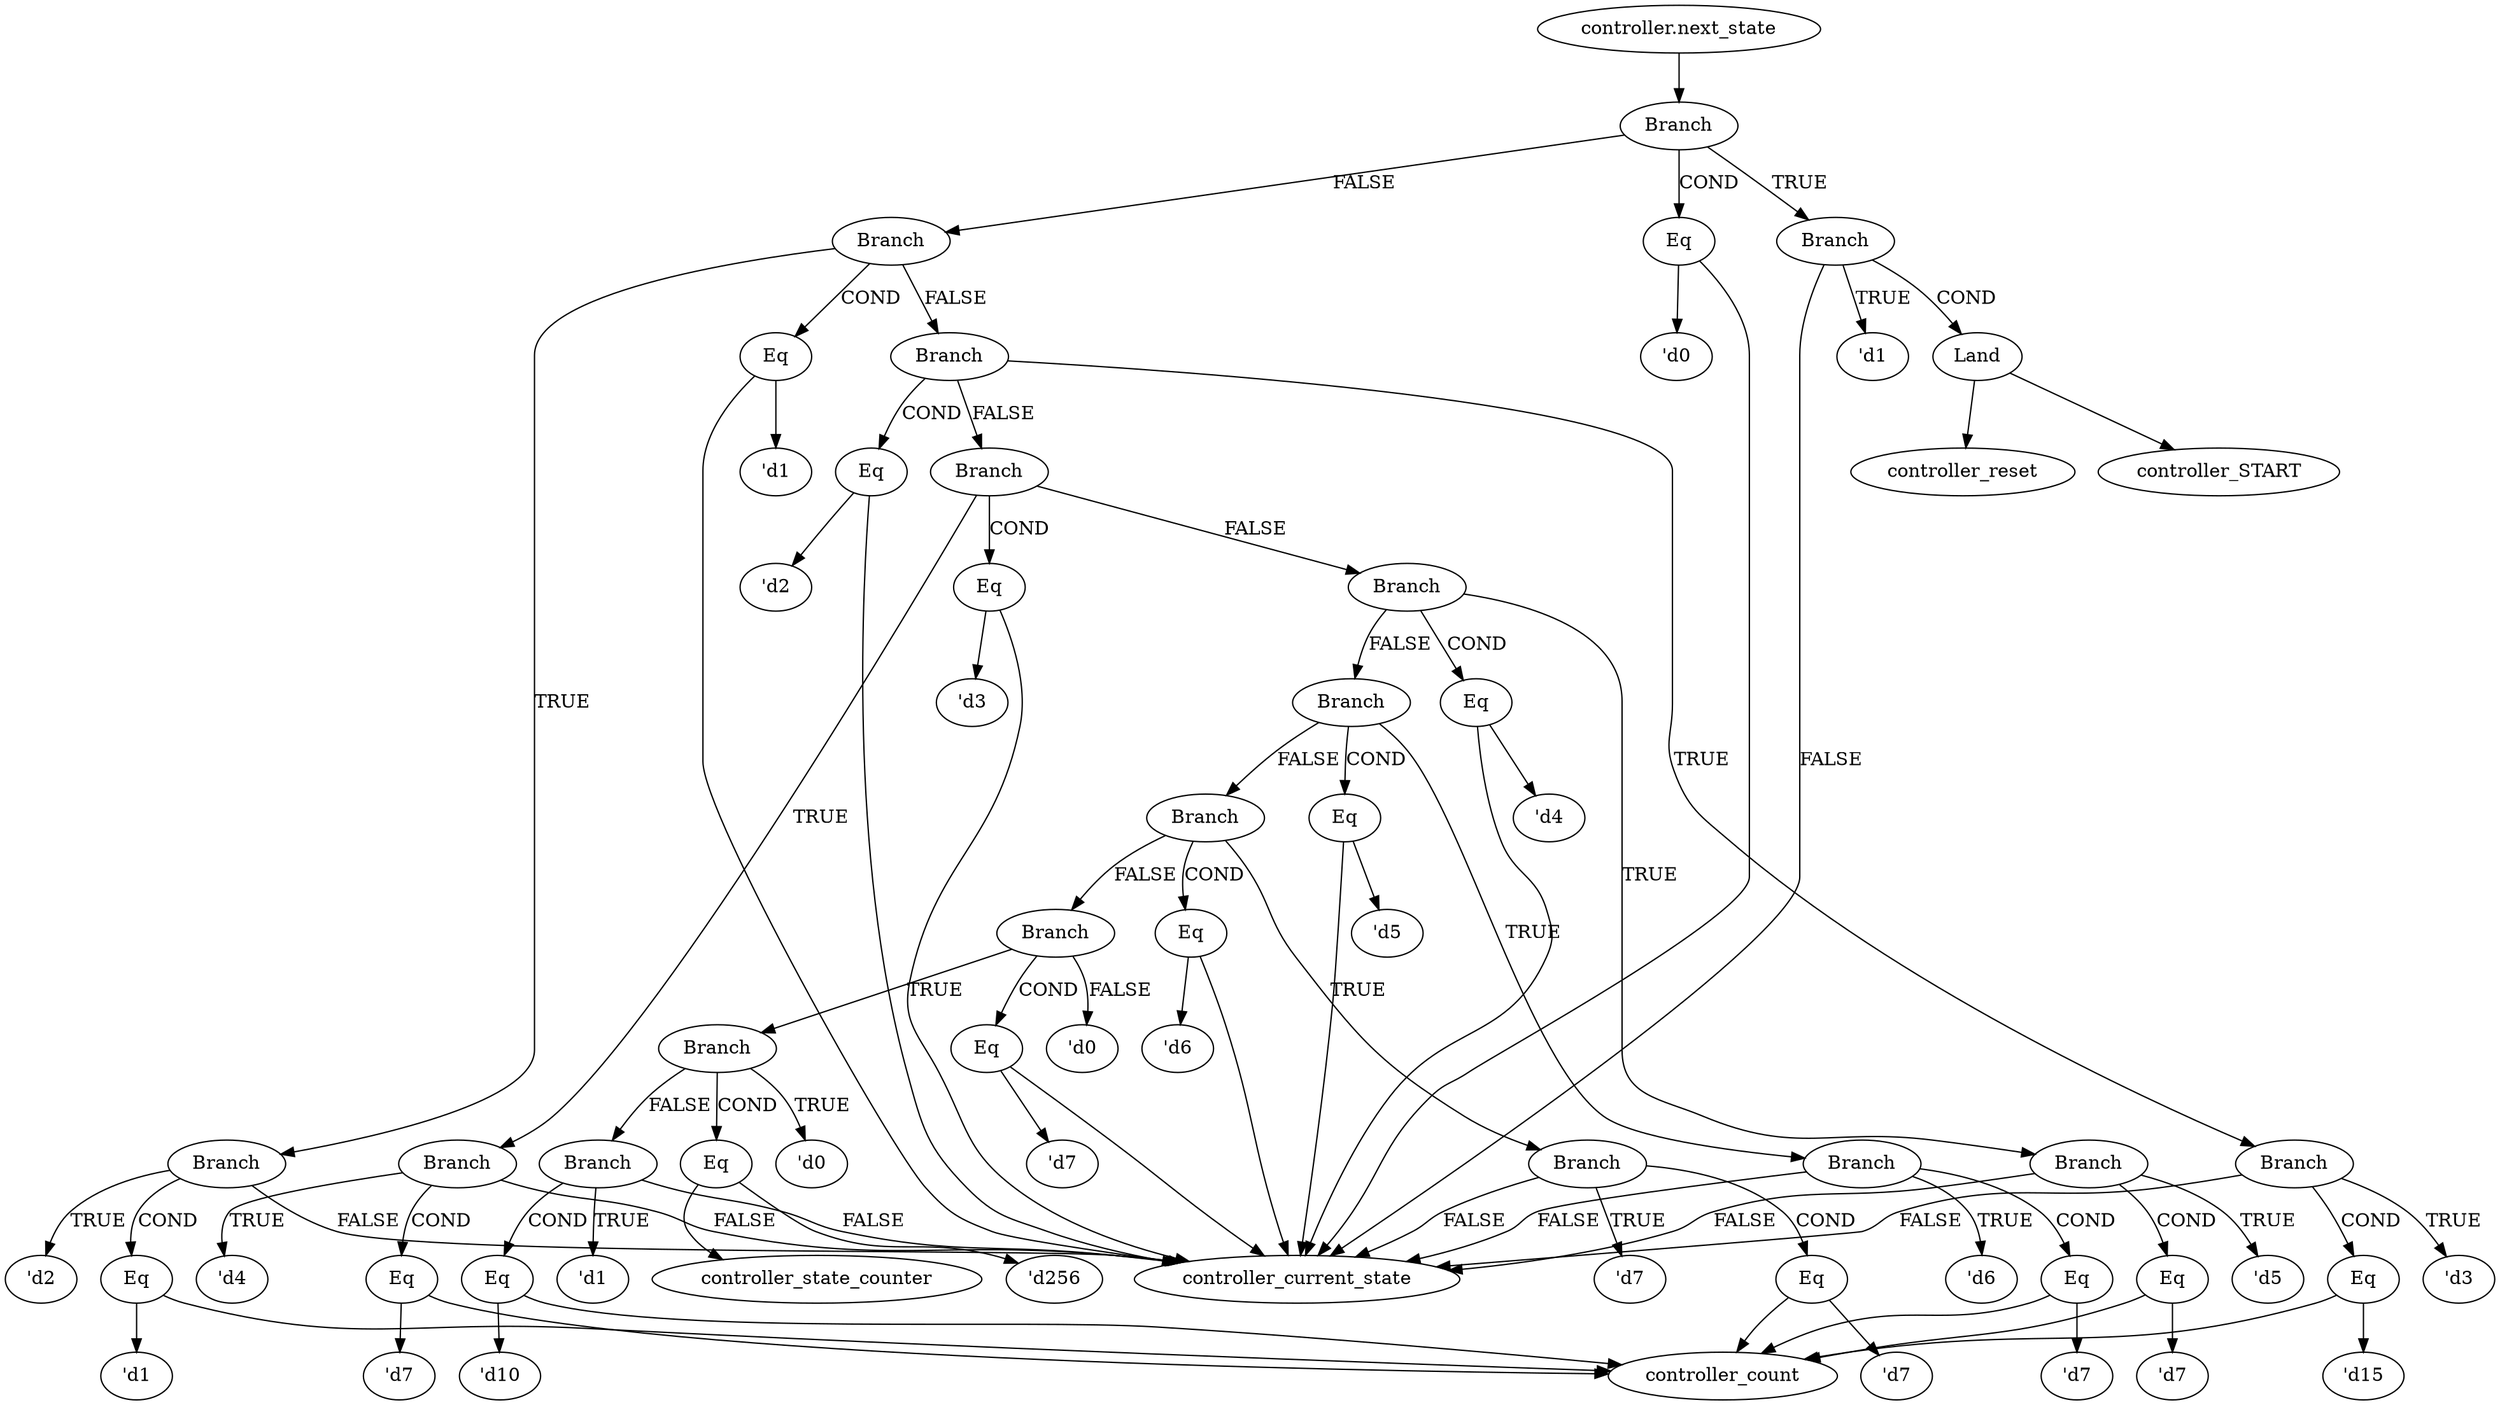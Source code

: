 strict digraph "" {
	node [label="\N"];
	"controller.next_state_graphrename_0"	[color=black,
		label="controller.next_state"];
	Branch_graphrename_1	[color=black,
		label=Branch];
	"controller.next_state_graphrename_0" -> Branch_graphrename_1	[color=black];
	Eq_graphrename_2	[color=black,
		label=Eq];
	Branch_graphrename_1 -> Eq_graphrename_2	[color=black,
		label=COND];
	Branch_graphrename_4	[color=black,
		label=Branch];
	Branch_graphrename_1 -> Branch_graphrename_4	[color=black,
		label=TRUE];
	Branch_graphrename_7	[color=black,
		label=Branch];
	Branch_graphrename_1 -> Branch_graphrename_7	[color=black,
		label=FALSE];
	controller_current_state	[color=black];
	Eq_graphrename_2 -> controller_current_state	[color=black];
	"'d0_graphrename_3"	[color=black,
		label="'d0"];
	Eq_graphrename_2 -> "'d0_graphrename_3"	[color=black];
	Branch_graphrename_4 -> controller_current_state	[color=black,
		label=FALSE];
	Land_graphrename_5	[color=black,
		label=Land];
	Branch_graphrename_4 -> Land_graphrename_5	[color=black,
		label=COND];
	"'d1_graphrename_6"	[color=black,
		label="'d1"];
	Branch_graphrename_4 -> "'d1_graphrename_6"	[color=black,
		label=TRUE];
	controller_reset	[color=black];
	Land_graphrename_5 -> controller_reset	[color=black];
	controller_START	[color=black];
	Land_graphrename_5 -> controller_START	[color=black];
	Eq_graphrename_8	[color=black,
		label=Eq];
	Branch_graphrename_7 -> Eq_graphrename_8	[color=black,
		label=COND];
	Branch_graphrename_10	[color=black,
		label=Branch];
	Branch_graphrename_7 -> Branch_graphrename_10	[color=black,
		label=TRUE];
	Branch_graphrename_14	[color=black,
		label=Branch];
	Branch_graphrename_7 -> Branch_graphrename_14	[color=black,
		label=FALSE];
	Eq_graphrename_8 -> controller_current_state	[color=black];
	"'d1_graphrename_9"	[color=black,
		label="'d1"];
	Eq_graphrename_8 -> "'d1_graphrename_9"	[color=black];
	Branch_graphrename_10 -> controller_current_state	[color=black,
		label=FALSE];
	Eq_graphrename_11	[color=black,
		label=Eq];
	Branch_graphrename_10 -> Eq_graphrename_11	[color=black,
		label=COND];
	"'d2_graphrename_13"	[color=black,
		label="'d2"];
	Branch_graphrename_10 -> "'d2_graphrename_13"	[color=black,
		label=TRUE];
	controller_count	[color=black];
	Eq_graphrename_11 -> controller_count	[color=black];
	"'d1_graphrename_12"	[color=black,
		label="'d1"];
	Eq_graphrename_11 -> "'d1_graphrename_12"	[color=black];
	Eq_graphrename_15	[color=black,
		label=Eq];
	Branch_graphrename_14 -> Eq_graphrename_15	[color=black,
		label=COND];
	Branch_graphrename_17	[color=black,
		label=Branch];
	Branch_graphrename_14 -> Branch_graphrename_17	[color=black,
		label=TRUE];
	Branch_graphrename_21	[color=black,
		label=Branch];
	Branch_graphrename_14 -> Branch_graphrename_21	[color=black,
		label=FALSE];
	Eq_graphrename_15 -> controller_current_state	[color=black];
	"'d2_graphrename_16"	[color=black,
		label="'d2"];
	Eq_graphrename_15 -> "'d2_graphrename_16"	[color=black];
	Branch_graphrename_17 -> controller_current_state	[color=black,
		label=FALSE];
	Eq_graphrename_18	[color=black,
		label=Eq];
	Branch_graphrename_17 -> Eq_graphrename_18	[color=black,
		label=COND];
	"'d3_graphrename_20"	[color=black,
		label="'d3"];
	Branch_graphrename_17 -> "'d3_graphrename_20"	[color=black,
		label=TRUE];
	Eq_graphrename_18 -> controller_count	[color=black];
	"'d15_graphrename_19"	[color=black,
		label="'d15"];
	Eq_graphrename_18 -> "'d15_graphrename_19"	[color=black];
	Eq_graphrename_22	[color=black,
		label=Eq];
	Branch_graphrename_21 -> Eq_graphrename_22	[color=black,
		label=COND];
	Branch_graphrename_24	[color=black,
		label=Branch];
	Branch_graphrename_21 -> Branch_graphrename_24	[color=black,
		label=TRUE];
	Branch_graphrename_28	[color=black,
		label=Branch];
	Branch_graphrename_21 -> Branch_graphrename_28	[color=black,
		label=FALSE];
	Eq_graphrename_22 -> controller_current_state	[color=black];
	"'d3_graphrename_23"	[color=black,
		label="'d3"];
	Eq_graphrename_22 -> "'d3_graphrename_23"	[color=black];
	Branch_graphrename_24 -> controller_current_state	[color=black,
		label=FALSE];
	Eq_graphrename_25	[color=black,
		label=Eq];
	Branch_graphrename_24 -> Eq_graphrename_25	[color=black,
		label=COND];
	"'d4_graphrename_27"	[color=black,
		label="'d4"];
	Branch_graphrename_24 -> "'d4_graphrename_27"	[color=black,
		label=TRUE];
	Eq_graphrename_25 -> controller_count	[color=black];
	"'d7_graphrename_26"	[color=black,
		label="'d7"];
	Eq_graphrename_25 -> "'d7_graphrename_26"	[color=black];
	Eq_graphrename_29	[color=black,
		label=Eq];
	Branch_graphrename_28 -> Eq_graphrename_29	[color=black,
		label=COND];
	Branch_graphrename_31	[color=black,
		label=Branch];
	Branch_graphrename_28 -> Branch_graphrename_31	[color=black,
		label=TRUE];
	Branch_graphrename_35	[color=black,
		label=Branch];
	Branch_graphrename_28 -> Branch_graphrename_35	[color=black,
		label=FALSE];
	Eq_graphrename_29 -> controller_current_state	[color=black];
	"'d4_graphrename_30"	[color=black,
		label="'d4"];
	Eq_graphrename_29 -> "'d4_graphrename_30"	[color=black];
	Branch_graphrename_31 -> controller_current_state	[color=black,
		label=FALSE];
	Eq_graphrename_32	[color=black,
		label=Eq];
	Branch_graphrename_31 -> Eq_graphrename_32	[color=black,
		label=COND];
	"'d5_graphrename_34"	[color=black,
		label="'d5"];
	Branch_graphrename_31 -> "'d5_graphrename_34"	[color=black,
		label=TRUE];
	Eq_graphrename_32 -> controller_count	[color=black];
	"'d7_graphrename_33"	[color=black,
		label="'d7"];
	Eq_graphrename_32 -> "'d7_graphrename_33"	[color=black];
	Eq_graphrename_36	[color=black,
		label=Eq];
	Branch_graphrename_35 -> Eq_graphrename_36	[color=black,
		label=COND];
	Branch_graphrename_38	[color=black,
		label=Branch];
	Branch_graphrename_35 -> Branch_graphrename_38	[color=black,
		label=TRUE];
	Branch_graphrename_42	[color=black,
		label=Branch];
	Branch_graphrename_35 -> Branch_graphrename_42	[color=black,
		label=FALSE];
	Eq_graphrename_36 -> controller_current_state	[color=black];
	"'d5_graphrename_37"	[color=black,
		label="'d5"];
	Eq_graphrename_36 -> "'d5_graphrename_37"	[color=black];
	Branch_graphrename_38 -> controller_current_state	[color=black,
		label=FALSE];
	Eq_graphrename_39	[color=black,
		label=Eq];
	Branch_graphrename_38 -> Eq_graphrename_39	[color=black,
		label=COND];
	"'d6_graphrename_41"	[color=black,
		label="'d6"];
	Branch_graphrename_38 -> "'d6_graphrename_41"	[color=black,
		label=TRUE];
	Eq_graphrename_39 -> controller_count	[color=black];
	"'d7_graphrename_40"	[color=black,
		label="'d7"];
	Eq_graphrename_39 -> "'d7_graphrename_40"	[color=black];
	Eq_graphrename_43	[color=black,
		label=Eq];
	Branch_graphrename_42 -> Eq_graphrename_43	[color=black,
		label=COND];
	Branch_graphrename_45	[color=black,
		label=Branch];
	Branch_graphrename_42 -> Branch_graphrename_45	[color=black,
		label=TRUE];
	Branch_graphrename_49	[color=black,
		label=Branch];
	Branch_graphrename_42 -> Branch_graphrename_49	[color=black,
		label=FALSE];
	Eq_graphrename_43 -> controller_current_state	[color=black];
	"'d6_graphrename_44"	[color=black,
		label="'d6"];
	Eq_graphrename_43 -> "'d6_graphrename_44"	[color=black];
	Branch_graphrename_45 -> controller_current_state	[color=black,
		label=FALSE];
	Eq_graphrename_46	[color=black,
		label=Eq];
	Branch_graphrename_45 -> Eq_graphrename_46	[color=black,
		label=COND];
	"'d7_graphrename_48"	[color=black,
		label="'d7"];
	Branch_graphrename_45 -> "'d7_graphrename_48"	[color=black,
		label=TRUE];
	Eq_graphrename_46 -> controller_count	[color=black];
	"'d7_graphrename_47"	[color=black,
		label="'d7"];
	Eq_graphrename_46 -> "'d7_graphrename_47"	[color=black];
	Eq_graphrename_50	[color=black,
		label=Eq];
	Branch_graphrename_49 -> Eq_graphrename_50	[color=black,
		label=COND];
	Branch_graphrename_52	[color=black,
		label=Branch];
	Branch_graphrename_49 -> Branch_graphrename_52	[color=black,
		label=TRUE];
	"'d0_graphrename_60"	[color=black,
		label="'d0"];
	Branch_graphrename_49 -> "'d0_graphrename_60"	[color=black,
		label=FALSE];
	Eq_graphrename_50 -> controller_current_state	[color=black];
	"'d7_graphrename_51"	[color=black,
		label="'d7"];
	Eq_graphrename_50 -> "'d7_graphrename_51"	[color=black];
	Eq_graphrename_53	[color=black,
		label=Eq];
	Branch_graphrename_52 -> Eq_graphrename_53	[color=black,
		label=COND];
	"'d0_graphrename_55"	[color=black,
		label="'d0"];
	Branch_graphrename_52 -> "'d0_graphrename_55"	[color=black,
		label=TRUE];
	Branch_graphrename_56	[color=black,
		label=Branch];
	Branch_graphrename_52 -> Branch_graphrename_56	[color=black,
		label=FALSE];
	controller_state_counter	[color=black];
	Eq_graphrename_53 -> controller_state_counter	[color=black];
	"'d256_graphrename_54"	[color=black,
		label="'d256"];
	Eq_graphrename_53 -> "'d256_graphrename_54"	[color=black];
	Branch_graphrename_56 -> controller_current_state	[color=black,
		label=FALSE];
	Eq_graphrename_57	[color=black,
		label=Eq];
	Branch_graphrename_56 -> Eq_graphrename_57	[color=black,
		label=COND];
	"'d1_graphrename_59"	[color=black,
		label="'d1"];
	Branch_graphrename_56 -> "'d1_graphrename_59"	[color=black,
		label=TRUE];
	Eq_graphrename_57 -> controller_count	[color=black];
	"'d10_graphrename_58"	[color=black,
		label="'d10"];
	Eq_graphrename_57 -> "'d10_graphrename_58"	[color=black];
}
